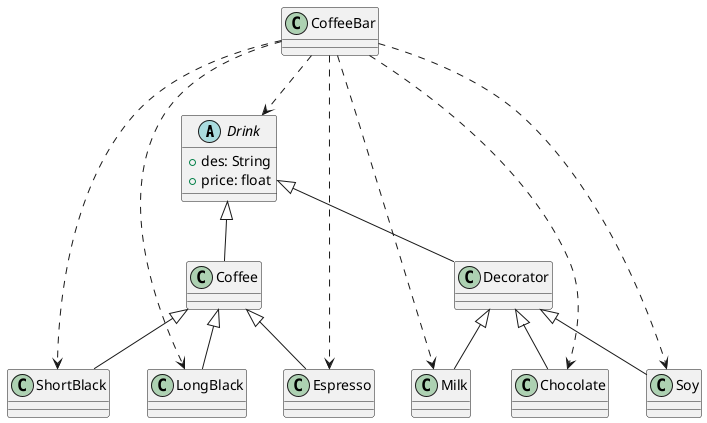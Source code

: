 @startuml

abstract class Drink {
+ des: String
+ price: float
}

class Coffee {
}

class Decorator {
}

Drink <|-- Coffee
Drink <|-- Decorator

class ShortBlack {
}

class LongBlack {
}

class Espresso {
}

Coffee <|-- ShortBlack
Coffee <|-- LongBlack
Coffee <|-- Espresso

class Milk {
}

class Chocolate {
}

class Soy {
}

Decorator <|-- Milk
Decorator <|-- Chocolate
Decorator <|-- Soy


CoffeeBar ..> Drink
CoffeeBar ..> ShortBlack
CoffeeBar ..> LongBlack
CoffeeBar ..> Espresso

CoffeeBar ..> Milk
CoffeeBar ..> Chocolate
CoffeeBar ..> Soy


@enduml
